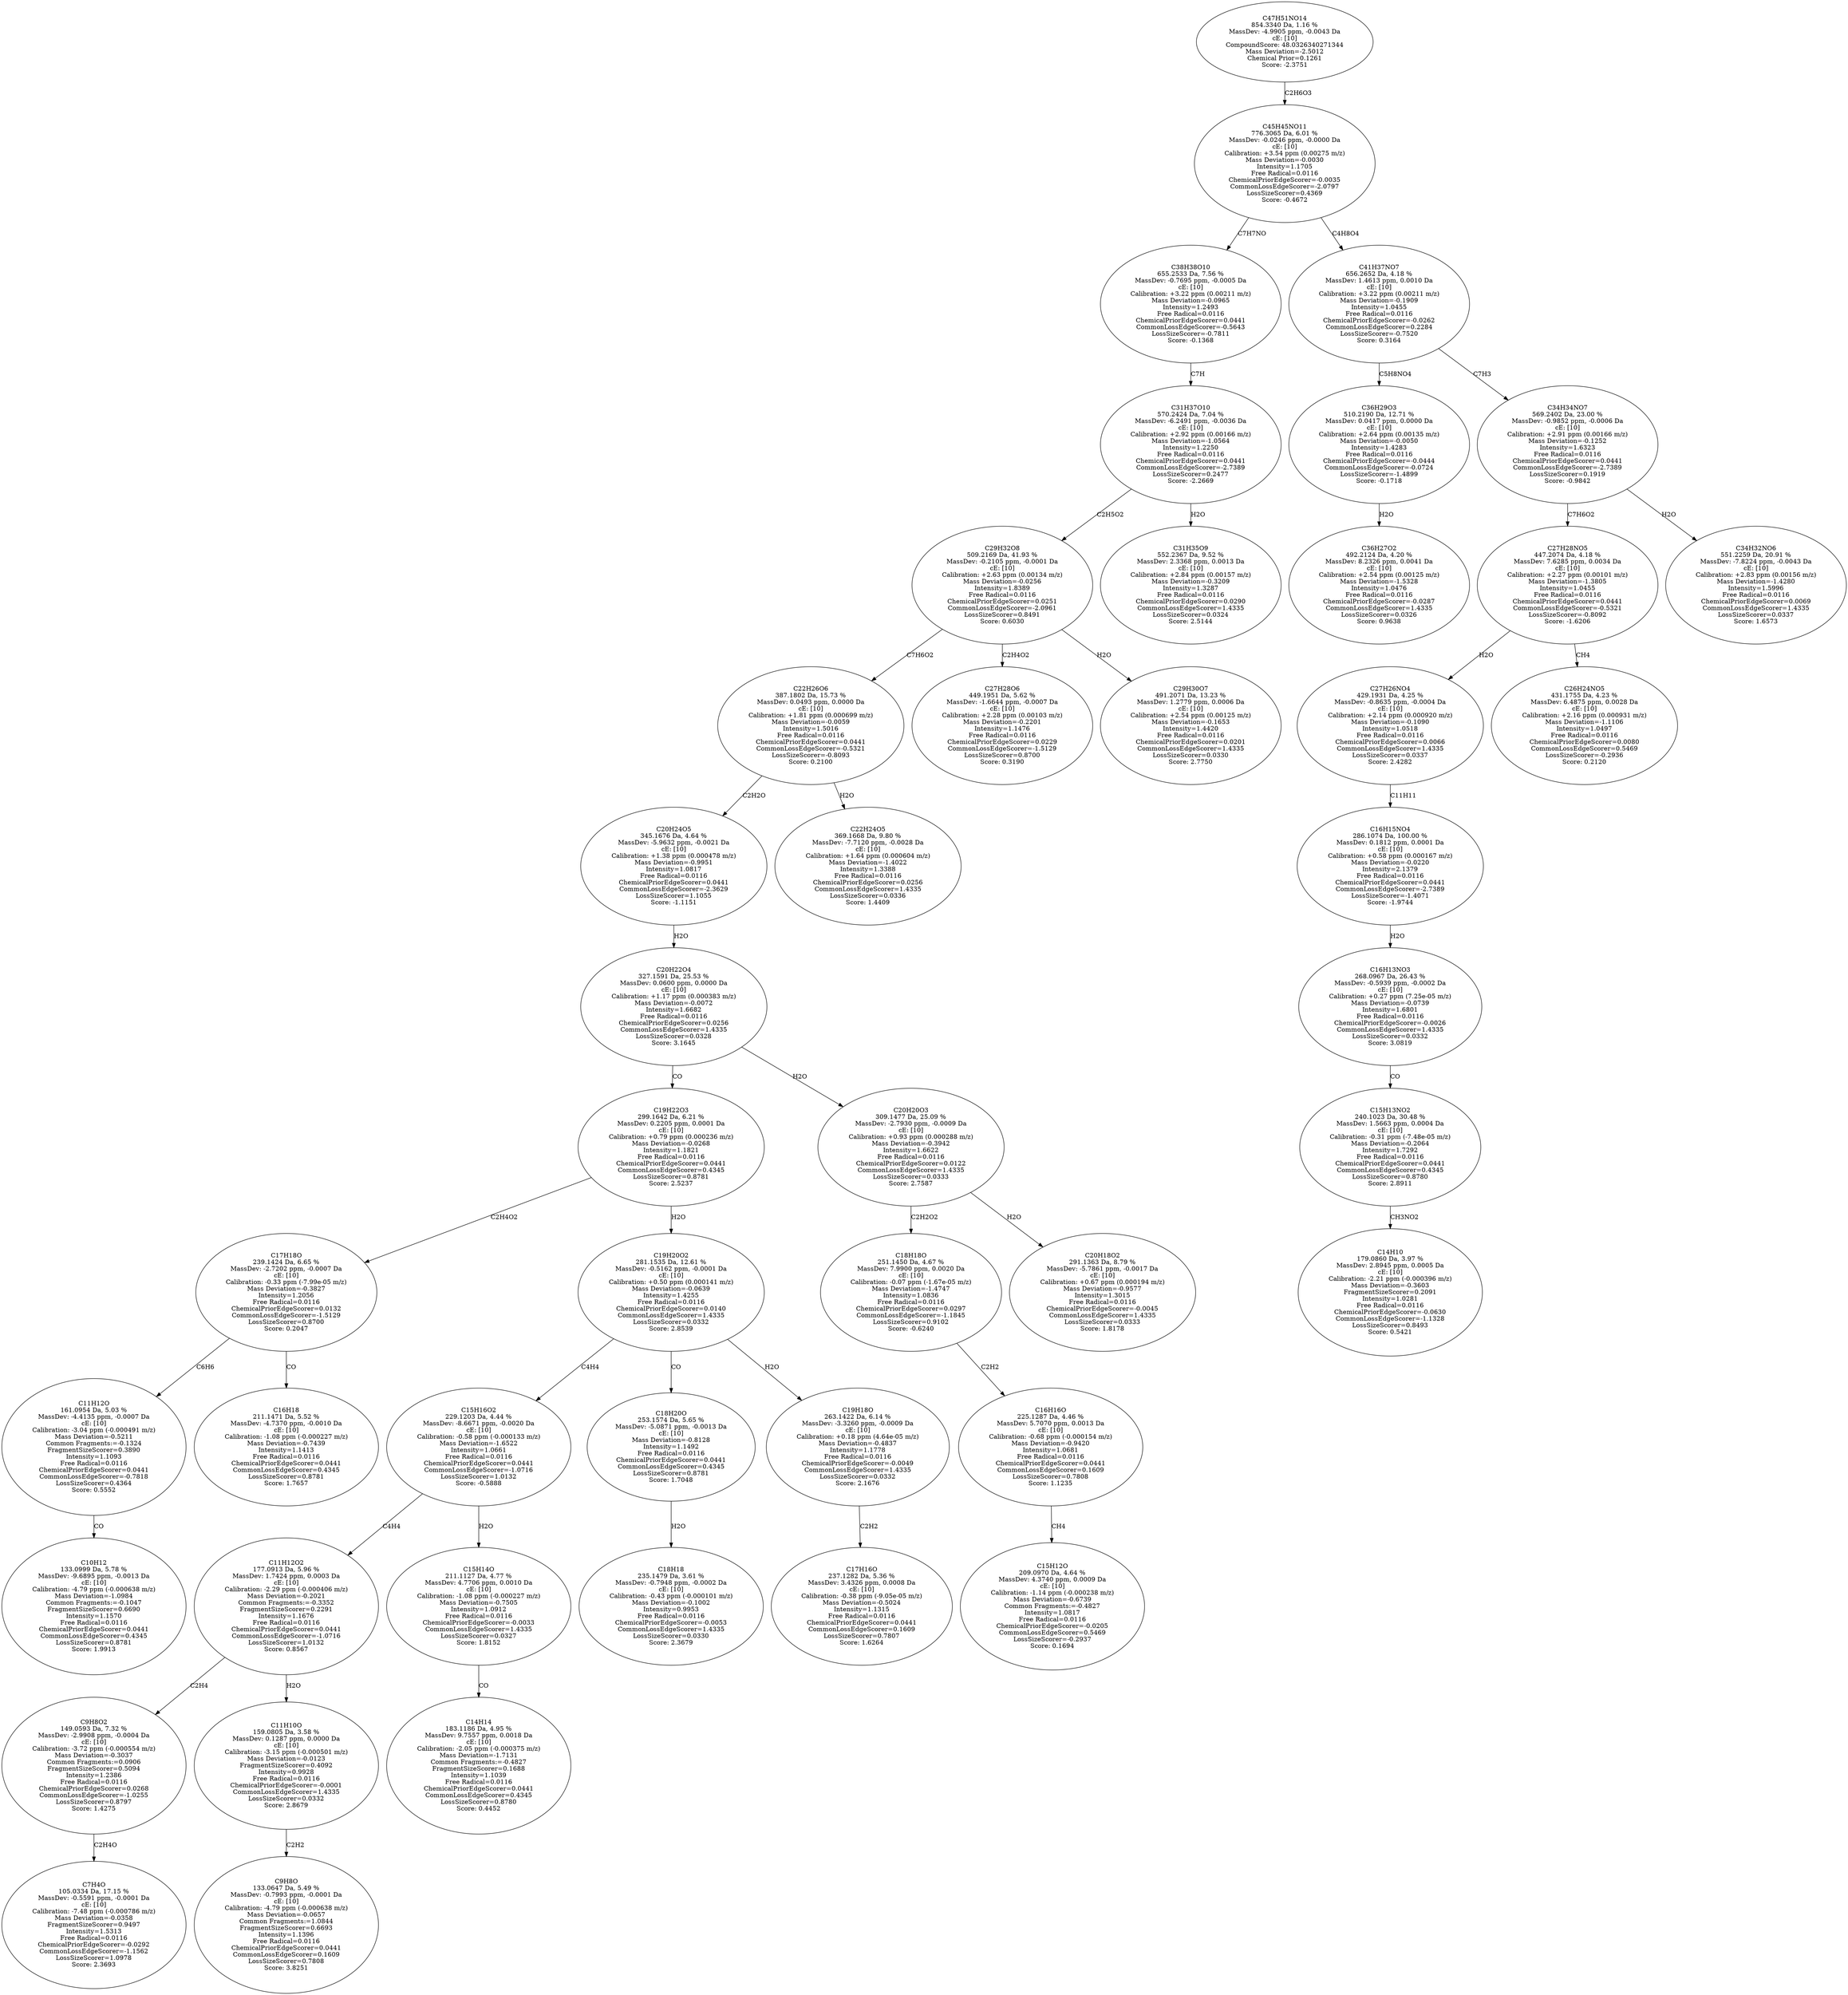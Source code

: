 strict digraph {
v1 [label="C10H12\n133.0999 Da, 5.78 %\nMassDev: -9.6895 ppm, -0.0013 Da\ncE: [10]\nCalibration: -4.79 ppm (-0.000638 m/z)\nMass Deviation=-1.0984\nCommon Fragments:=-0.1047\nFragmentSizeScorer=0.6690\nIntensity=1.1570\nFree Radical=0.0116\nChemicalPriorEdgeScorer=0.0441\nCommonLossEdgeScorer=0.4345\nLossSizeScorer=0.8781\nScore: 1.9913"];
v2 [label="C11H12O\n161.0954 Da, 5.03 %\nMassDev: -4.4135 ppm, -0.0007 Da\ncE: [10]\nCalibration: -3.04 ppm (-0.000491 m/z)\nMass Deviation=-0.5211\nCommon Fragments:=-0.1324\nFragmentSizeScorer=0.3890\nIntensity=1.1093\nFree Radical=0.0116\nChemicalPriorEdgeScorer=0.0441\nCommonLossEdgeScorer=-0.7818\nLossSizeScorer=0.4364\nScore: 0.5552"];
v3 [label="C16H18\n211.1471 Da, 5.52 %\nMassDev: -4.7370 ppm, -0.0010 Da\ncE: [10]\nCalibration: -1.08 ppm (-0.000227 m/z)\nMass Deviation=-0.7439\nIntensity=1.1413\nFree Radical=0.0116\nChemicalPriorEdgeScorer=0.0441\nCommonLossEdgeScorer=0.4345\nLossSizeScorer=0.8781\nScore: 1.7657"];
v4 [label="C17H18O\n239.1424 Da, 6.65 %\nMassDev: -2.7202 ppm, -0.0007 Da\ncE: [10]\nCalibration: -0.33 ppm (-7.99e-05 m/z)\nMass Deviation=-0.3827\nIntensity=1.2056\nFree Radical=0.0116\nChemicalPriorEdgeScorer=0.0132\nCommonLossEdgeScorer=-1.5129\nLossSizeScorer=0.8700\nScore: 0.2047"];
v5 [label="C7H4O\n105.0334 Da, 17.15 %\nMassDev: -0.5591 ppm, -0.0001 Da\ncE: [10]\nCalibration: -7.48 ppm (-0.000786 m/z)\nMass Deviation=-0.0358\nFragmentSizeScorer=0.9497\nIntensity=1.5313\nFree Radical=0.0116\nChemicalPriorEdgeScorer=-0.0292\nCommonLossEdgeScorer=-1.1562\nLossSizeScorer=1.0978\nScore: 2.3693"];
v6 [label="C9H8O2\n149.0593 Da, 7.32 %\nMassDev: -2.9908 ppm, -0.0004 Da\ncE: [10]\nCalibration: -3.72 ppm (-0.000554 m/z)\nMass Deviation=-0.3037\nCommon Fragments:=0.0906\nFragmentSizeScorer=0.5094\nIntensity=1.2386\nFree Radical=0.0116\nChemicalPriorEdgeScorer=0.0268\nCommonLossEdgeScorer=-1.0255\nLossSizeScorer=0.8797\nScore: 1.4275"];
v7 [label="C9H8O\n133.0647 Da, 5.49 %\nMassDev: -0.7993 ppm, -0.0001 Da\ncE: [10]\nCalibration: -4.79 ppm (-0.000638 m/z)\nMass Deviation=-0.0657\nCommon Fragments:=1.0844\nFragmentSizeScorer=0.6693\nIntensity=1.1396\nFree Radical=0.0116\nChemicalPriorEdgeScorer=0.0441\nCommonLossEdgeScorer=0.1609\nLossSizeScorer=0.7808\nScore: 3.8251"];
v8 [label="C11H10O\n159.0805 Da, 3.58 %\nMassDev: 0.1287 ppm, 0.0000 Da\ncE: [10]\nCalibration: -3.15 ppm (-0.000501 m/z)\nMass Deviation=-0.0123\nFragmentSizeScorer=0.4092\nIntensity=0.9928\nFree Radical=0.0116\nChemicalPriorEdgeScorer=-0.0001\nCommonLossEdgeScorer=1.4335\nLossSizeScorer=0.0332\nScore: 2.8679"];
v9 [label="C11H12O2\n177.0913 Da, 5.96 %\nMassDev: 1.7424 ppm, 0.0003 Da\ncE: [10]\nCalibration: -2.29 ppm (-0.000406 m/z)\nMass Deviation=-0.2021\nCommon Fragments:=-0.3352\nFragmentSizeScorer=0.2291\nIntensity=1.1676\nFree Radical=0.0116\nChemicalPriorEdgeScorer=0.0441\nCommonLossEdgeScorer=-1.0716\nLossSizeScorer=1.0132\nScore: 0.8567"];
v10 [label="C14H14\n183.1186 Da, 4.95 %\nMassDev: 9.7557 ppm, 0.0018 Da\ncE: [10]\nCalibration: -2.05 ppm (-0.000375 m/z)\nMass Deviation=-1.7131\nCommon Fragments:=-0.4827\nFragmentSizeScorer=0.1688\nIntensity=1.1039\nFree Radical=0.0116\nChemicalPriorEdgeScorer=0.0441\nCommonLossEdgeScorer=0.4345\nLossSizeScorer=0.8780\nScore: 0.4452"];
v11 [label="C15H14O\n211.1127 Da, 4.77 %\nMassDev: 4.7706 ppm, 0.0010 Da\ncE: [10]\nCalibration: -1.08 ppm (-0.000227 m/z)\nMass Deviation=-0.7505\nIntensity=1.0912\nFree Radical=0.0116\nChemicalPriorEdgeScorer=-0.0033\nCommonLossEdgeScorer=1.4335\nLossSizeScorer=0.0327\nScore: 1.8152"];
v12 [label="C15H16O2\n229.1203 Da, 4.44 %\nMassDev: -8.6671 ppm, -0.0020 Da\ncE: [10]\nCalibration: -0.58 ppm (-0.000133 m/z)\nMass Deviation=-1.6522\nIntensity=1.0661\nFree Radical=0.0116\nChemicalPriorEdgeScorer=0.0441\nCommonLossEdgeScorer=-1.0716\nLossSizeScorer=1.0132\nScore: -0.5888"];
v13 [label="C18H18\n235.1479 Da, 3.61 %\nMassDev: -0.7948 ppm, -0.0002 Da\ncE: [10]\nCalibration: -0.43 ppm (-0.000101 m/z)\nMass Deviation=-0.1002\nIntensity=0.9953\nFree Radical=0.0116\nChemicalPriorEdgeScorer=-0.0053\nCommonLossEdgeScorer=1.4335\nLossSizeScorer=0.0330\nScore: 2.3679"];
v14 [label="C18H20O\n253.1574 Da, 5.65 %\nMassDev: -5.0871 ppm, -0.0013 Da\ncE: [10]\nMass Deviation=-0.8128\nIntensity=1.1492\nFree Radical=0.0116\nChemicalPriorEdgeScorer=0.0441\nCommonLossEdgeScorer=0.4345\nLossSizeScorer=0.8781\nScore: 1.7048"];
v15 [label="C17H16O\n237.1282 Da, 5.36 %\nMassDev: 3.4326 ppm, 0.0008 Da\ncE: [10]\nCalibration: -0.38 ppm (-9.05e-05 m/z)\nMass Deviation=-0.5024\nIntensity=1.1315\nFree Radical=0.0116\nChemicalPriorEdgeScorer=0.0441\nCommonLossEdgeScorer=0.1609\nLossSizeScorer=0.7807\nScore: 1.6264"];
v16 [label="C19H18O\n263.1422 Da, 6.14 %\nMassDev: -3.3260 ppm, -0.0009 Da\ncE: [10]\nCalibration: +0.18 ppm (4.64e-05 m/z)\nMass Deviation=-0.4837\nIntensity=1.1778\nFree Radical=0.0116\nChemicalPriorEdgeScorer=-0.0049\nCommonLossEdgeScorer=1.4335\nLossSizeScorer=0.0332\nScore: 2.1676"];
v17 [label="C19H20O2\n281.1535 Da, 12.61 %\nMassDev: -0.5162 ppm, -0.0001 Da\ncE: [10]\nCalibration: +0.50 ppm (0.000141 m/z)\nMass Deviation=-0.0639\nIntensity=1.4255\nFree Radical=0.0116\nChemicalPriorEdgeScorer=0.0140\nCommonLossEdgeScorer=1.4335\nLossSizeScorer=0.0332\nScore: 2.8539"];
v18 [label="C19H22O3\n299.1642 Da, 6.21 %\nMassDev: 0.2205 ppm, 0.0001 Da\ncE: [10]\nCalibration: +0.79 ppm (0.000236 m/z)\nMass Deviation=-0.0268\nIntensity=1.1821\nFree Radical=0.0116\nChemicalPriorEdgeScorer=0.0441\nCommonLossEdgeScorer=0.4345\nLossSizeScorer=0.8781\nScore: 2.5237"];
v19 [label="C15H12O\n209.0970 Da, 4.64 %\nMassDev: 4.3740 ppm, 0.0009 Da\ncE: [10]\nCalibration: -1.14 ppm (-0.000238 m/z)\nMass Deviation=-0.6739\nCommon Fragments:=-0.4827\nIntensity=1.0817\nFree Radical=0.0116\nChemicalPriorEdgeScorer=-0.0205\nCommonLossEdgeScorer=0.5469\nLossSizeScorer=-0.2937\nScore: 0.1694"];
v20 [label="C16H16O\n225.1287 Da, 4.46 %\nMassDev: 5.7070 ppm, 0.0013 Da\ncE: [10]\nCalibration: -0.68 ppm (-0.000154 m/z)\nMass Deviation=-0.9420\nIntensity=1.0681\nFree Radical=0.0116\nChemicalPriorEdgeScorer=0.0441\nCommonLossEdgeScorer=0.1609\nLossSizeScorer=0.7808\nScore: 1.1235"];
v21 [label="C18H18O\n251.1450 Da, 4.67 %\nMassDev: 7.9900 ppm, 0.0020 Da\ncE: [10]\nCalibration: -0.07 ppm (-1.67e-05 m/z)\nMass Deviation=-1.4747\nIntensity=1.0836\nFree Radical=0.0116\nChemicalPriorEdgeScorer=0.0297\nCommonLossEdgeScorer=-1.1845\nLossSizeScorer=0.9102\nScore: -0.6240"];
v22 [label="C20H18O2\n291.1363 Da, 8.79 %\nMassDev: -5.7861 ppm, -0.0017 Da\ncE: [10]\nCalibration: +0.67 ppm (0.000194 m/z)\nMass Deviation=-0.9577\nIntensity=1.3015\nFree Radical=0.0116\nChemicalPriorEdgeScorer=-0.0045\nCommonLossEdgeScorer=1.4335\nLossSizeScorer=0.0333\nScore: 1.8178"];
v23 [label="C20H20O3\n309.1477 Da, 25.09 %\nMassDev: -2.7930 ppm, -0.0009 Da\ncE: [10]\nCalibration: +0.93 ppm (0.000288 m/z)\nMass Deviation=-0.3942\nIntensity=1.6622\nFree Radical=0.0116\nChemicalPriorEdgeScorer=0.0122\nCommonLossEdgeScorer=1.4335\nLossSizeScorer=0.0333\nScore: 2.7587"];
v24 [label="C20H22O4\n327.1591 Da, 25.53 %\nMassDev: 0.0600 ppm, 0.0000 Da\ncE: [10]\nCalibration: +1.17 ppm (0.000383 m/z)\nMass Deviation=-0.0072\nIntensity=1.6682\nFree Radical=0.0116\nChemicalPriorEdgeScorer=0.0256\nCommonLossEdgeScorer=1.4335\nLossSizeScorer=0.0328\nScore: 3.1645"];
v25 [label="C20H24O5\n345.1676 Da, 4.64 %\nMassDev: -5.9632 ppm, -0.0021 Da\ncE: [10]\nCalibration: +1.38 ppm (0.000478 m/z)\nMass Deviation=-0.9951\nIntensity=1.0817\nFree Radical=0.0116\nChemicalPriorEdgeScorer=0.0441\nCommonLossEdgeScorer=-2.3629\nLossSizeScorer=1.1055\nScore: -1.1151"];
v26 [label="C22H24O5\n369.1668 Da, 9.80 %\nMassDev: -7.7120 ppm, -0.0028 Da\ncE: [10]\nCalibration: +1.64 ppm (0.000604 m/z)\nMass Deviation=-1.4022\nIntensity=1.3388\nFree Radical=0.0116\nChemicalPriorEdgeScorer=0.0256\nCommonLossEdgeScorer=1.4335\nLossSizeScorer=0.0336\nScore: 1.4409"];
v27 [label="C22H26O6\n387.1802 Da, 15.73 %\nMassDev: 0.0493 ppm, 0.0000 Da\ncE: [10]\nCalibration: +1.81 ppm (0.000699 m/z)\nMass Deviation=-0.0059\nIntensity=1.5016\nFree Radical=0.0116\nChemicalPriorEdgeScorer=0.0441\nCommonLossEdgeScorer=-0.5321\nLossSizeScorer=-0.8093\nScore: 0.2100"];
v28 [label="C27H28O6\n449.1951 Da, 5.62 %\nMassDev: -1.6644 ppm, -0.0007 Da\ncE: [10]\nCalibration: +2.28 ppm (0.00103 m/z)\nMass Deviation=-0.2201\nIntensity=1.1476\nFree Radical=0.0116\nChemicalPriorEdgeScorer=0.0229\nCommonLossEdgeScorer=-1.5129\nLossSizeScorer=0.8700\nScore: 0.3190"];
v29 [label="C29H30O7\n491.2071 Da, 13.23 %\nMassDev: 1.2779 ppm, 0.0006 Da\ncE: [10]\nCalibration: +2.54 ppm (0.00125 m/z)\nMass Deviation=-0.1653\nIntensity=1.4420\nFree Radical=0.0116\nChemicalPriorEdgeScorer=0.0201\nCommonLossEdgeScorer=1.4335\nLossSizeScorer=0.0330\nScore: 2.7750"];
v30 [label="C29H32O8\n509.2169 Da, 41.93 %\nMassDev: -0.2105 ppm, -0.0001 Da\ncE: [10]\nCalibration: +2.63 ppm (0.00134 m/z)\nMass Deviation=-0.0256\nIntensity=1.8389\nFree Radical=0.0116\nChemicalPriorEdgeScorer=0.0251\nCommonLossEdgeScorer=-2.0961\nLossSizeScorer=0.8491\nScore: 0.6030"];
v31 [label="C31H35O9\n552.2367 Da, 9.52 %\nMassDev: 2.3368 ppm, 0.0013 Da\ncE: [10]\nCalibration: +2.84 ppm (0.00157 m/z)\nMass Deviation=-0.3209\nIntensity=1.3287\nFree Radical=0.0116\nChemicalPriorEdgeScorer=0.0290\nCommonLossEdgeScorer=1.4335\nLossSizeScorer=0.0324\nScore: 2.5144"];
v32 [label="C31H37O10\n570.2424 Da, 7.04 %\nMassDev: -6.2491 ppm, -0.0036 Da\ncE: [10]\nCalibration: +2.92 ppm (0.00166 m/z)\nMass Deviation=-1.0564\nIntensity=1.2250\nFree Radical=0.0116\nChemicalPriorEdgeScorer=0.0441\nCommonLossEdgeScorer=-2.7389\nLossSizeScorer=0.2477\nScore: -2.2669"];
v33 [label="C38H38O10\n655.2533 Da, 7.56 %\nMassDev: -0.7695 ppm, -0.0005 Da\ncE: [10]\nCalibration: +3.22 ppm (0.00211 m/z)\nMass Deviation=-0.0965\nIntensity=1.2493\nFree Radical=0.0116\nChemicalPriorEdgeScorer=0.0441\nCommonLossEdgeScorer=-0.5643\nLossSizeScorer=-0.7811\nScore: -0.1368"];
v34 [label="C36H27O2\n492.2124 Da, 4.20 %\nMassDev: 8.2326 ppm, 0.0041 Da\ncE: [10]\nCalibration: +2.54 ppm (0.00125 m/z)\nMass Deviation=-1.5328\nIntensity=1.0476\nFree Radical=0.0116\nChemicalPriorEdgeScorer=-0.0287\nCommonLossEdgeScorer=1.4335\nLossSizeScorer=0.0326\nScore: 0.9638"];
v35 [label="C36H29O3\n510.2190 Da, 12.71 %\nMassDev: 0.0417 ppm, 0.0000 Da\ncE: [10]\nCalibration: +2.64 ppm (0.00135 m/z)\nMass Deviation=-0.0050\nIntensity=1.4283\nFree Radical=0.0116\nChemicalPriorEdgeScorer=-0.0444\nCommonLossEdgeScorer=-0.0724\nLossSizeScorer=-1.4899\nScore: -0.1718"];
v36 [label="C14H10\n179.0860 Da, 3.97 %\nMassDev: 2.8945 ppm, 0.0005 Da\ncE: [10]\nCalibration: -2.21 ppm (-0.000396 m/z)\nMass Deviation=-0.3603\nFragmentSizeScorer=0.2091\nIntensity=1.0281\nFree Radical=0.0116\nChemicalPriorEdgeScorer=-0.0630\nCommonLossEdgeScorer=-1.1328\nLossSizeScorer=0.8493\nScore: 0.5421"];
v37 [label="C15H13NO2\n240.1023 Da, 30.48 %\nMassDev: 1.5663 ppm, 0.0004 Da\ncE: [10]\nCalibration: -0.31 ppm (-7.48e-05 m/z)\nMass Deviation=-0.2064\nIntensity=1.7292\nFree Radical=0.0116\nChemicalPriorEdgeScorer=0.0441\nCommonLossEdgeScorer=0.4345\nLossSizeScorer=0.8780\nScore: 2.8911"];
v38 [label="C16H13NO3\n268.0967 Da, 26.43 %\nMassDev: -0.5939 ppm, -0.0002 Da\ncE: [10]\nCalibration: +0.27 ppm (7.25e-05 m/z)\nMass Deviation=-0.0739\nIntensity=1.6801\nFree Radical=0.0116\nChemicalPriorEdgeScorer=-0.0026\nCommonLossEdgeScorer=1.4335\nLossSizeScorer=0.0332\nScore: 3.0819"];
v39 [label="C16H15NO4\n286.1074 Da, 100.00 %\nMassDev: 0.1812 ppm, 0.0001 Da\ncE: [10]\nCalibration: +0.58 ppm (0.000167 m/z)\nMass Deviation=-0.0220\nIntensity=2.1379\nFree Radical=0.0116\nChemicalPriorEdgeScorer=0.0441\nCommonLossEdgeScorer=-2.7389\nLossSizeScorer=-1.4071\nScore: -1.9744"];
v40 [label="C27H26NO4\n429.1931 Da, 4.25 %\nMassDev: -0.8635 ppm, -0.0004 Da\ncE: [10]\nCalibration: +2.14 ppm (0.000920 m/z)\nMass Deviation=-0.1090\nIntensity=1.0518\nFree Radical=0.0116\nChemicalPriorEdgeScorer=0.0066\nCommonLossEdgeScorer=1.4335\nLossSizeScorer=0.0337\nScore: 2.4282"];
v41 [label="C26H24NO5\n431.1755 Da, 4.23 %\nMassDev: 6.4875 ppm, 0.0028 Da\ncE: [10]\nCalibration: +2.16 ppm (0.000931 m/z)\nMass Deviation=-1.1106\nIntensity=1.0497\nFree Radical=0.0116\nChemicalPriorEdgeScorer=0.0080\nCommonLossEdgeScorer=0.5469\nLossSizeScorer=-0.2936\nScore: 0.2120"];
v42 [label="C27H28NO5\n447.2074 Da, 4.18 %\nMassDev: 7.6285 ppm, 0.0034 Da\ncE: [10]\nCalibration: +2.27 ppm (0.00101 m/z)\nMass Deviation=-1.3805\nIntensity=1.0455\nFree Radical=0.0116\nChemicalPriorEdgeScorer=0.0441\nCommonLossEdgeScorer=-0.5321\nLossSizeScorer=-0.8092\nScore: -1.6206"];
v43 [label="C34H32NO6\n551.2259 Da, 20.91 %\nMassDev: -7.8224 ppm, -0.0043 Da\ncE: [10]\nCalibration: +2.83 ppm (0.00156 m/z)\nMass Deviation=-1.4280\nIntensity=1.5996\nFree Radical=0.0116\nChemicalPriorEdgeScorer=0.0069\nCommonLossEdgeScorer=1.4335\nLossSizeScorer=0.0337\nScore: 1.6573"];
v44 [label="C34H34NO7\n569.2402 Da, 23.00 %\nMassDev: -0.9852 ppm, -0.0006 Da\ncE: [10]\nCalibration: +2.91 ppm (0.00166 m/z)\nMass Deviation=-0.1252\nIntensity=1.6323\nFree Radical=0.0116\nChemicalPriorEdgeScorer=0.0441\nCommonLossEdgeScorer=-2.7389\nLossSizeScorer=0.1919\nScore: -0.9842"];
v45 [label="C41H37NO7\n656.2652 Da, 4.18 %\nMassDev: 1.4613 ppm, 0.0010 Da\ncE: [10]\nCalibration: +3.22 ppm (0.00211 m/z)\nMass Deviation=-0.1909\nIntensity=1.0455\nFree Radical=0.0116\nChemicalPriorEdgeScorer=-0.0262\nCommonLossEdgeScorer=0.2284\nLossSizeScorer=-0.7520\nScore: 0.3164"];
v46 [label="C45H45NO11\n776.3065 Da, 6.01 %\nMassDev: -0.0246 ppm, -0.0000 Da\ncE: [10]\nCalibration: +3.54 ppm (0.00275 m/z)\nMass Deviation=-0.0030\nIntensity=1.1705\nFree Radical=0.0116\nChemicalPriorEdgeScorer=-0.0035\nCommonLossEdgeScorer=-2.0797\nLossSizeScorer=0.4369\nScore: -0.4672"];
v47 [label="C47H51NO14\n854.3340 Da, 1.16 %\nMassDev: -4.9905 ppm, -0.0043 Da\ncE: [10]\nCompoundScore: 48.0326340271344\nMass Deviation=-2.5012\nChemical Prior=0.1261\nScore: -2.3751"];
v2 -> v1 [label="CO"];
v4 -> v2 [label="C6H6"];
v4 -> v3 [label="CO"];
v18 -> v4 [label="C2H4O2"];
v6 -> v5 [label="C2H4O"];
v9 -> v6 [label="C2H4"];
v8 -> v7 [label="C2H2"];
v9 -> v8 [label="H2O"];
v12 -> v9 [label="C4H4"];
v11 -> v10 [label="CO"];
v12 -> v11 [label="H2O"];
v17 -> v12 [label="C4H4"];
v14 -> v13 [label="H2O"];
v17 -> v14 [label="CO"];
v16 -> v15 [label="C2H2"];
v17 -> v16 [label="H2O"];
v18 -> v17 [label="H2O"];
v24 -> v18 [label="CO"];
v20 -> v19 [label="CH4"];
v21 -> v20 [label="C2H2"];
v23 -> v21 [label="C2H2O2"];
v23 -> v22 [label="H2O"];
v24 -> v23 [label="H2O"];
v25 -> v24 [label="H2O"];
v27 -> v25 [label="C2H2O"];
v27 -> v26 [label="H2O"];
v30 -> v27 [label="C7H6O2"];
v30 -> v28 [label="C2H4O2"];
v30 -> v29 [label="H2O"];
v32 -> v30 [label="C2H5O2"];
v32 -> v31 [label="H2O"];
v33 -> v32 [label="C7H"];
v46 -> v33 [label="C7H7NO"];
v35 -> v34 [label="H2O"];
v45 -> v35 [label="C5H8NO4"];
v37 -> v36 [label="CH3NO2"];
v38 -> v37 [label="CO"];
v39 -> v38 [label="H2O"];
v40 -> v39 [label="C11H11"];
v42 -> v40 [label="H2O"];
v42 -> v41 [label="CH4"];
v44 -> v42 [label="C7H6O2"];
v44 -> v43 [label="H2O"];
v45 -> v44 [label="C7H3"];
v46 -> v45 [label="C4H8O4"];
v47 -> v46 [label="C2H6O3"];
}